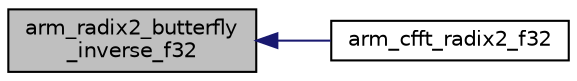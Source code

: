 digraph "arm_radix2_butterfly_inverse_f32"
{
  edge [fontname="Helvetica",fontsize="10",labelfontname="Helvetica",labelfontsize="10"];
  node [fontname="Helvetica",fontsize="10",shape=record];
  rankdir="LR";
  Node7 [label="arm_radix2_butterfly\l_inverse_f32",height=0.2,width=0.4,color="black", fillcolor="grey75", style="filled", fontcolor="black"];
  Node7 -> Node8 [dir="back",color="midnightblue",fontsize="10",style="solid",fontname="Helvetica"];
  Node8 [label="arm_cfft_radix2_f32",height=0.2,width=0.4,color="black", fillcolor="white", style="filled",URL="$group___complex_f_f_t.html#ga9fadd650b802f612ae558ddaab789a6d",tooltip="Radix-2 CFFT/CIFFT. "];
}
